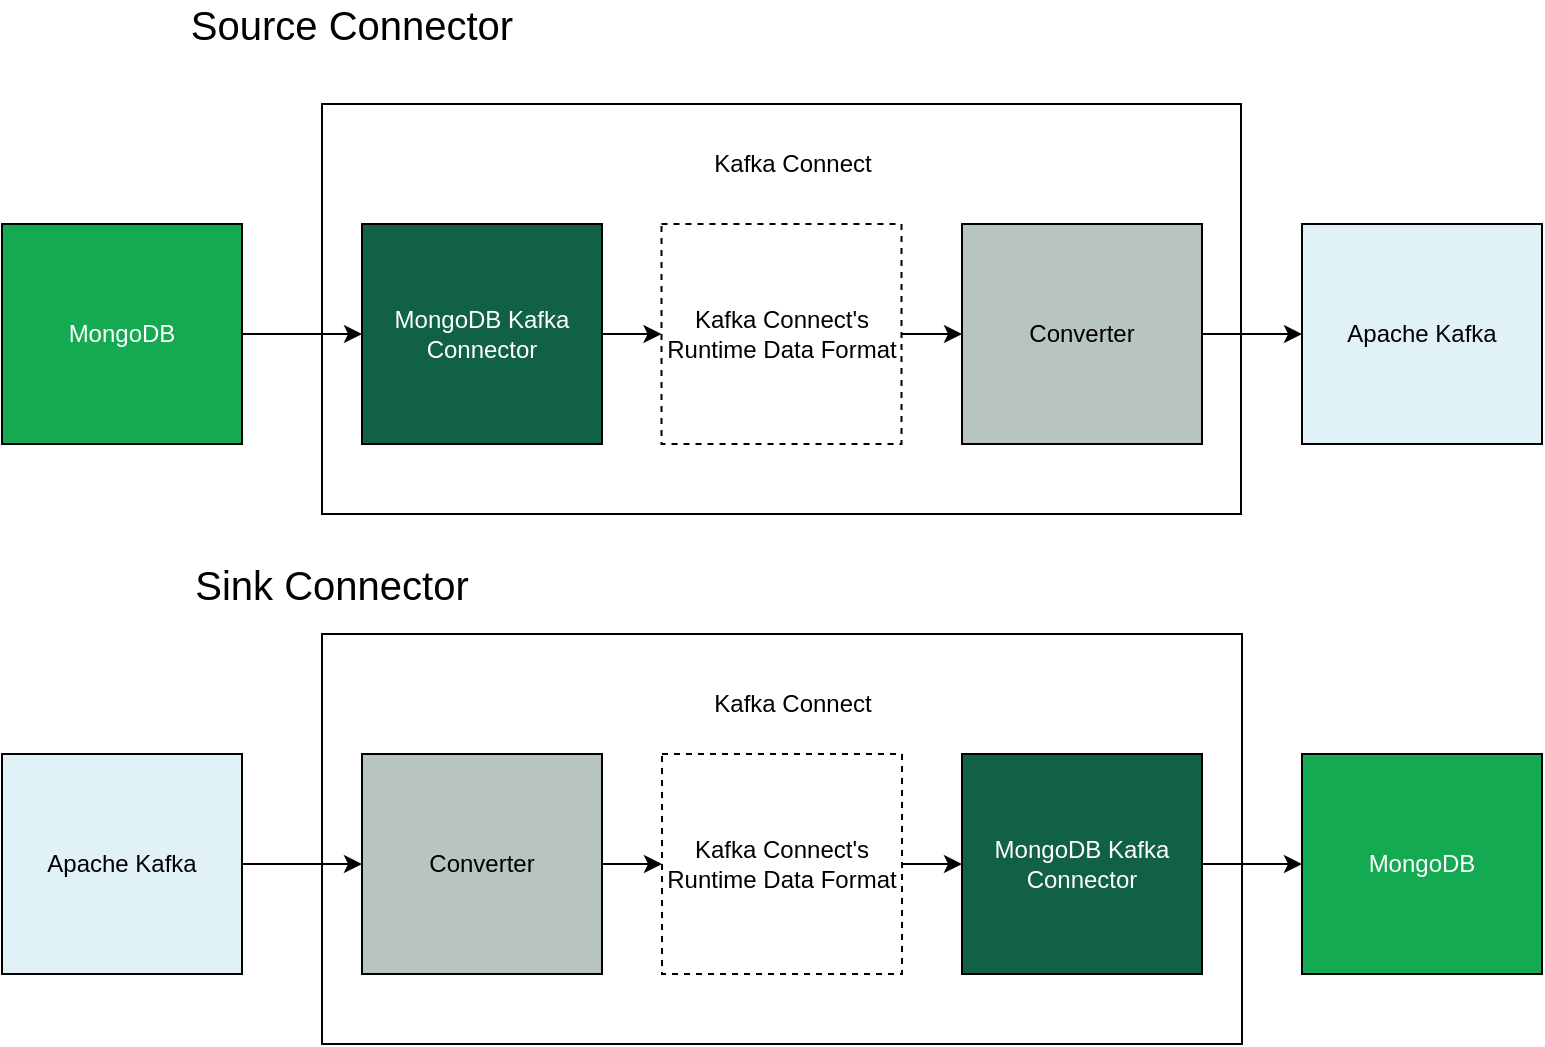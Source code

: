 <mxfile version="15.0.2" type="device"><diagram id="-wVjF3CuHzXgvMEnsQQc" name="Page-1"><mxGraphModel dx="878" dy="669" grid="1" gridSize="10" guides="1" tooltips="1" connect="1" arrows="1" fold="1" page="1" pageScale="1" pageWidth="850" pageHeight="1100" math="0" shadow="0"><root><mxCell id="0"/><mxCell id="1" parent="0"/><mxCell id="OoNnJjRY9CjWZ37ziA4R-7" value="" style="rounded=0;whiteSpace=wrap;html=1;" parent="1" vertex="1"><mxGeometry x="190" y="1180" width="459.5" height="205" as="geometry"/></mxCell><mxCell id="OoNnJjRY9CjWZ37ziA4R-9" style="edgeStyle=orthogonalEdgeStyle;rounded=0;orthogonalLoop=1;jettySize=auto;html=1;exitX=1;exitY=0.5;exitDx=0;exitDy=0;entryX=0;entryY=0.5;entryDx=0;entryDy=0;" parent="1" source="OoNnJjRY9CjWZ37ziA4R-1" target="OoNnJjRY9CjWZ37ziA4R-3" edge="1"><mxGeometry relative="1" as="geometry"/></mxCell><mxCell id="OoNnJjRY9CjWZ37ziA4R-1" value="&lt;font color=&quot;#ffffff&quot;&gt;MongoDB&lt;/font&gt;" style="rounded=0;whiteSpace=wrap;html=1;fillColor=#13AA52;" parent="1" vertex="1"><mxGeometry x="30" y="1240" width="120" height="110" as="geometry"/></mxCell><mxCell id="ZQ6nHAOieda-pyLYWuvF-3" style="edgeStyle=orthogonalEdgeStyle;rounded=0;orthogonalLoop=1;jettySize=auto;html=1;exitX=1;exitY=0.5;exitDx=0;exitDy=0;entryX=0;entryY=0.5;entryDx=0;entryDy=0;" edge="1" parent="1" source="OoNnJjRY9CjWZ37ziA4R-3" target="ZQ6nHAOieda-pyLYWuvF-1"><mxGeometry relative="1" as="geometry"/></mxCell><mxCell id="OoNnJjRY9CjWZ37ziA4R-3" value="&lt;font color=&quot;#ffffff&quot;&gt;MongoDB Kafka Connector&lt;/font&gt;" style="rounded=0;whiteSpace=wrap;html=1;fillColor=#116149;" parent="1" vertex="1"><mxGeometry x="210" y="1240" width="120" height="110" as="geometry"/></mxCell><mxCell id="OoNnJjRY9CjWZ37ziA4R-11" style="edgeStyle=orthogonalEdgeStyle;rounded=0;orthogonalLoop=1;jettySize=auto;html=1;exitX=1;exitY=0.5;exitDx=0;exitDy=0;" parent="1" source="OoNnJjRY9CjWZ37ziA4R-4" target="OoNnJjRY9CjWZ37ziA4R-5" edge="1"><mxGeometry relative="1" as="geometry"/></mxCell><mxCell id="OoNnJjRY9CjWZ37ziA4R-4" value="Converter" style="rounded=0;whiteSpace=wrap;html=1;fillColor=#B8C4C2;" parent="1" vertex="1"><mxGeometry x="510" y="1240" width="120" height="110" as="geometry"/></mxCell><mxCell id="OoNnJjRY9CjWZ37ziA4R-5" value="Apache Kafka" style="rounded=0;whiteSpace=wrap;html=1;fillColor=#E1F2F6;" parent="1" vertex="1"><mxGeometry x="680" y="1240" width="120" height="110" as="geometry"/></mxCell><mxCell id="OoNnJjRY9CjWZ37ziA4R-8" value="Kafka Connect" style="text;html=1;strokeColor=none;fillColor=none;align=center;verticalAlign=middle;whiteSpace=wrap;rounded=0;" parent="1" vertex="1"><mxGeometry x="383" y="1200" width="85" height="20" as="geometry"/></mxCell><mxCell id="OoNnJjRY9CjWZ37ziA4R-13" value="" style="rounded=0;whiteSpace=wrap;html=1;" parent="1" vertex="1"><mxGeometry x="190" y="1445" width="460" height="205" as="geometry"/></mxCell><mxCell id="OoNnJjRY9CjWZ37ziA4R-14" style="edgeStyle=orthogonalEdgeStyle;rounded=0;orthogonalLoop=1;jettySize=auto;html=1;exitX=1;exitY=0.5;exitDx=0;exitDy=0;entryX=0;entryY=0.5;entryDx=0;entryDy=0;" parent="1" source="OoNnJjRY9CjWZ37ziA4R-15" target="OoNnJjRY9CjWZ37ziA4R-17" edge="1"><mxGeometry relative="1" as="geometry"/></mxCell><mxCell id="OoNnJjRY9CjWZ37ziA4R-15" value="Apache Kafka" style="rounded=0;whiteSpace=wrap;html=1;fillColor=#E1F2F6;" parent="1" vertex="1"><mxGeometry x="30" y="1505" width="120" height="110" as="geometry"/></mxCell><mxCell id="ZQ6nHAOieda-pyLYWuvF-7" value="" style="edgeStyle=orthogonalEdgeStyle;rounded=0;orthogonalLoop=1;jettySize=auto;html=1;" edge="1" parent="1" source="OoNnJjRY9CjWZ37ziA4R-17" target="ZQ6nHAOieda-pyLYWuvF-4"><mxGeometry relative="1" as="geometry"/></mxCell><mxCell id="OoNnJjRY9CjWZ37ziA4R-17" value="Converter" style="rounded=0;whiteSpace=wrap;html=1;fillColor=#B8C4C2;" parent="1" vertex="1"><mxGeometry x="210" y="1505" width="120" height="110" as="geometry"/></mxCell><mxCell id="OoNnJjRY9CjWZ37ziA4R-18" style="edgeStyle=orthogonalEdgeStyle;rounded=0;orthogonalLoop=1;jettySize=auto;html=1;exitX=1;exitY=0.5;exitDx=0;exitDy=0;" parent="1" source="OoNnJjRY9CjWZ37ziA4R-19" target="OoNnJjRY9CjWZ37ziA4R-20" edge="1"><mxGeometry relative="1" as="geometry"/></mxCell><mxCell id="OoNnJjRY9CjWZ37ziA4R-19" value="&lt;font color=&quot;#ffffff&quot;&gt;MongoDB Kafka Connector&lt;/font&gt;" style="rounded=0;whiteSpace=wrap;html=1;fillColor=#116149;" parent="1" vertex="1"><mxGeometry x="510" y="1505" width="120" height="110" as="geometry"/></mxCell><mxCell id="OoNnJjRY9CjWZ37ziA4R-20" value="&lt;font color=&quot;#ffffff&quot;&gt;MongoDB&lt;/font&gt;" style="rounded=0;whiteSpace=wrap;html=1;fillColor=#13AA52;" parent="1" vertex="1"><mxGeometry x="680" y="1505" width="120" height="110" as="geometry"/></mxCell><mxCell id="OoNnJjRY9CjWZ37ziA4R-21" value="Kafka Connect" style="text;html=1;strokeColor=none;fillColor=none;align=center;verticalAlign=middle;whiteSpace=wrap;rounded=0;" parent="1" vertex="1"><mxGeometry x="383" y="1470" width="85" height="20" as="geometry"/></mxCell><mxCell id="OoNnJjRY9CjWZ37ziA4R-22" value="&lt;font style=&quot;font-size: 20px&quot;&gt;Sink Connector&lt;/font&gt;" style="text;html=1;strokeColor=none;fillColor=none;align=center;verticalAlign=middle;whiteSpace=wrap;rounded=0;" parent="1" vertex="1"><mxGeometry x="110" y="1410" width="170" height="20" as="geometry"/></mxCell><mxCell id="OoNnJjRY9CjWZ37ziA4R-23" value="&lt;font style=&quot;font-size: 20px&quot;&gt;Source Connector&lt;/font&gt;" style="text;html=1;strokeColor=none;fillColor=none;align=center;verticalAlign=middle;whiteSpace=wrap;rounded=0;" parent="1" vertex="1"><mxGeometry x="120" y="1130" width="170" height="20" as="geometry"/></mxCell><mxCell id="ZQ6nHAOieda-pyLYWuvF-2" value="" style="edgeStyle=orthogonalEdgeStyle;rounded=0;orthogonalLoop=1;jettySize=auto;html=1;" edge="1" parent="1" source="ZQ6nHAOieda-pyLYWuvF-1" target="OoNnJjRY9CjWZ37ziA4R-4"><mxGeometry relative="1" as="geometry"/></mxCell><mxCell id="ZQ6nHAOieda-pyLYWuvF-1" value="Kafka Connect's Runtime Data Format" style="rounded=0;whiteSpace=wrap;html=1;fillColor=#FFFFFF;dashed=1;" vertex="1" parent="1"><mxGeometry x="359.75" y="1240" width="120" height="110" as="geometry"/></mxCell><mxCell id="ZQ6nHAOieda-pyLYWuvF-6" value="" style="edgeStyle=orthogonalEdgeStyle;rounded=0;orthogonalLoop=1;jettySize=auto;html=1;" edge="1" parent="1" source="ZQ6nHAOieda-pyLYWuvF-4" target="OoNnJjRY9CjWZ37ziA4R-19"><mxGeometry relative="1" as="geometry"/></mxCell><mxCell id="ZQ6nHAOieda-pyLYWuvF-4" value="Kafka Connect's Runtime Data Format" style="rounded=0;whiteSpace=wrap;html=1;fillColor=#FFFFFF;dashed=1;" vertex="1" parent="1"><mxGeometry x="360" y="1505" width="120" height="110" as="geometry"/></mxCell></root></mxGraphModel></diagram></mxfile>